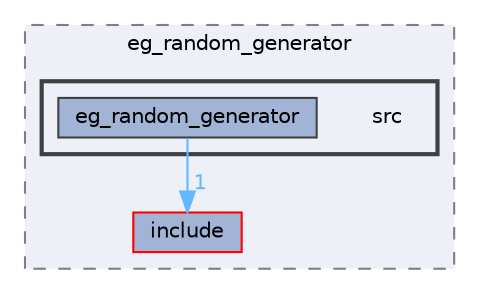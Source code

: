 digraph "smacc2_event_generator_library/eg_random_generator/src"
{
 // LATEX_PDF_SIZE
  bgcolor="transparent";
  edge [fontname=Helvetica,fontsize=10,labelfontname=Helvetica,labelfontsize=10];
  node [fontname=Helvetica,fontsize=10,shape=box,height=0.2,width=0.4];
  compound=true
  subgraph clusterdir_f74ff4efd8b62b45ad0198260132d419 {
    graph [ bgcolor="#edf0f7", pencolor="grey50", label="eg_random_generator", fontname=Helvetica,fontsize=10 style="filled,dashed", URL="dir_f74ff4efd8b62b45ad0198260132d419.html",tooltip=""]
  dir_df89dbd41c4768cf006b5d0bf89989bf [label="include", fillcolor="#a2b4d6", color="red", style="filled", URL="dir_df89dbd41c4768cf006b5d0bf89989bf.html",tooltip=""];
  subgraph clusterdir_0d8c9e4c990d091601f7db76fb8de5c4 {
    graph [ bgcolor="#edf0f7", pencolor="grey25", label="", fontname=Helvetica,fontsize=10 style="filled,bold", URL="dir_0d8c9e4c990d091601f7db76fb8de5c4.html",tooltip=""]
    dir_0d8c9e4c990d091601f7db76fb8de5c4 [shape=plaintext, label="src"];
  dir_2b31e800244aa3061532e50f9bff5fbf [label="eg_random_generator", fillcolor="#a2b4d6", color="grey25", style="filled", URL="dir_2b31e800244aa3061532e50f9bff5fbf.html",tooltip=""];
  }
  }
  dir_2b31e800244aa3061532e50f9bff5fbf->dir_df89dbd41c4768cf006b5d0bf89989bf [headlabel="1", labeldistance=1.5 headhref="dir_000016_000025.html" color="steelblue1" fontcolor="steelblue1"];
}
